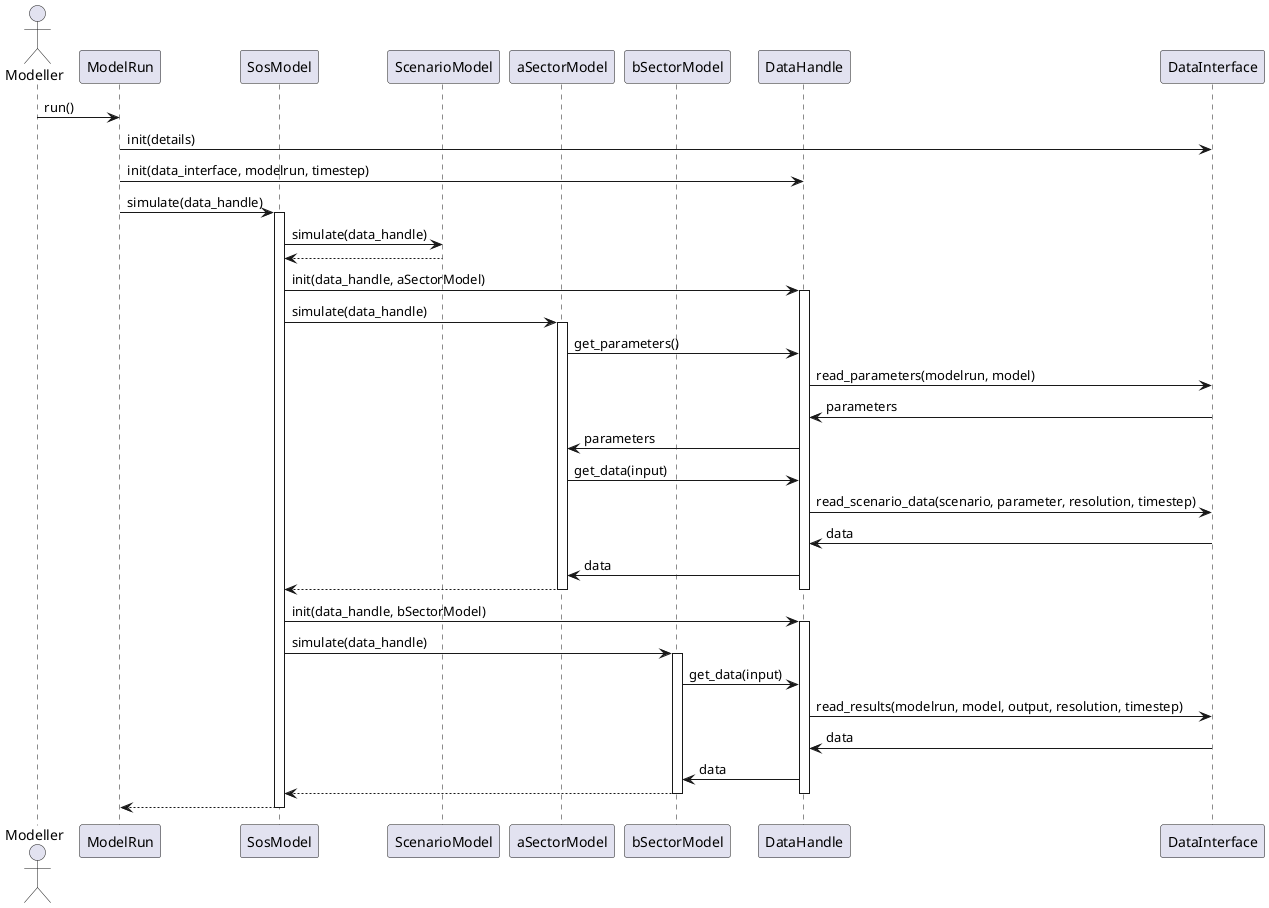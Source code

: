 @startuml

actor Modeller
participant ModelRun
participant SosModel
participant ScenarioModel
participant aSectorModel
participant bSectorModel
participant DataHandle
participant DataInterface

Modeller -> ModelRun : run()
ModelRun -> DataInterface : init(details)
ModelRun -> DataHandle : init(data_interface, modelrun, timestep)
ModelRun -> SosModel : simulate(data_handle)
activate SosModel

SosModel -> ScenarioModel : simulate(data_handle)
SosModel <-- ScenarioModel

SosModel -> DataHandle : init(data_handle, aSectorModel)
activate DataHandle
SosModel -> aSectorModel : simulate(data_handle)
activate aSectorModel

aSectorModel -> DataHandle : get_parameters()
DataHandle -> DataInterface : read_parameters(modelrun, model)
DataInterface -> DataHandle : parameters
DataHandle -> aSectorModel : parameters

aSectorModel -> DataHandle : get_data(input)
DataHandle -> DataInterface : read_scenario_data(scenario, parameter, resolution, timestep)
DataInterface -> DataHandle : data
DataHandle -> aSectorModel : data

aSectorModel --> SosModel
deactivate aSectorModel
deactivate DataHandle

SosModel -> DataHandle : init(data_handle, bSectorModel)
activate DataHandle
SosModel -> bSectorModel : simulate(data_handle)
activate bSectorModel

bSectorModel -> DataHandle : get_data(input)
DataHandle -> DataInterface : read_results(modelrun, model, output, resolution, timestep)
DataInterface -> DataHandle : data
DataHandle -> bSectorModel : data

bSectorModel --> SosModel
deactivate bSectorModel
deactivate DataHandle

SosModel --> ModelRun
deactivate SosModel

@enduml